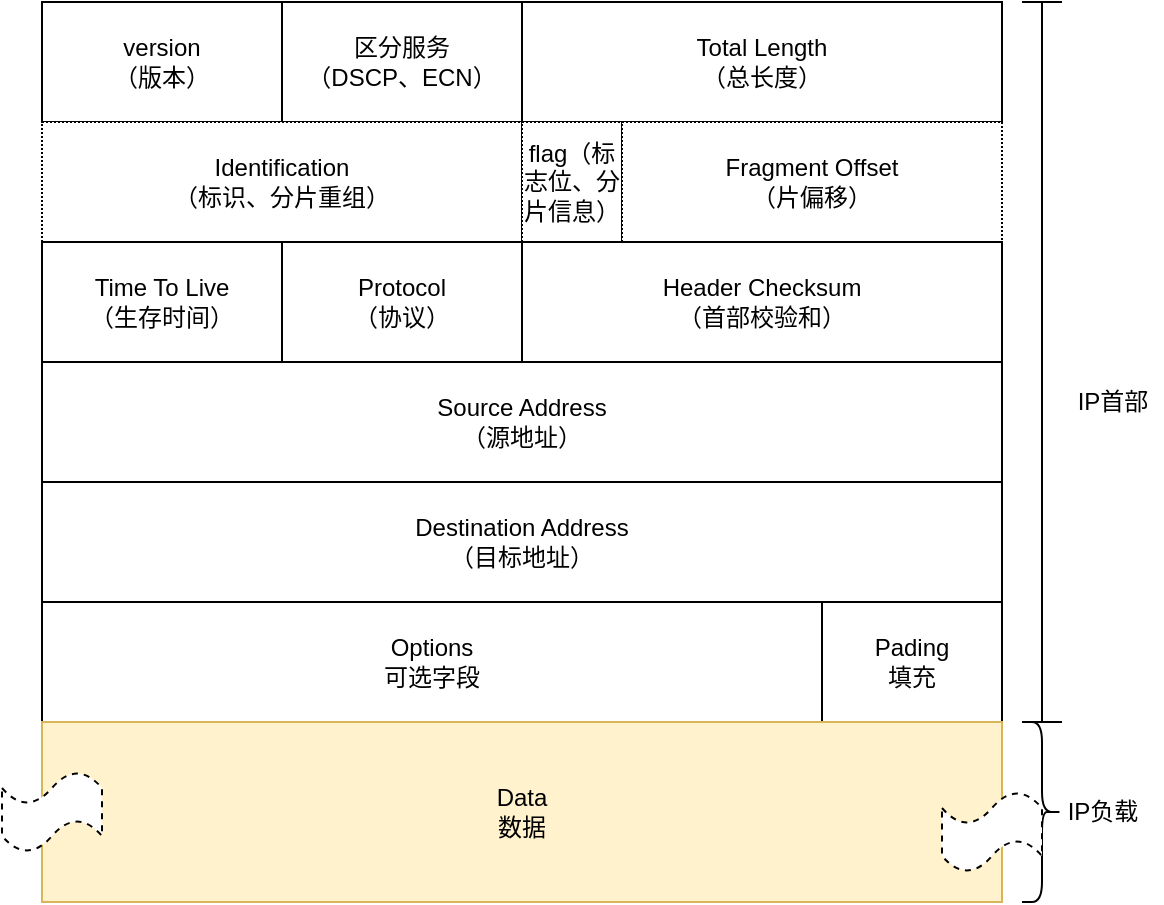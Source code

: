 <mxfile version="15.8.3" type="github">
  <diagram id="ixnTP7PrsZ1tJvnLcnKI" name="Page-1">
    <mxGraphModel dx="1422" dy="762" grid="1" gridSize="10" guides="1" tooltips="1" connect="1" arrows="1" fold="1" page="1" pageScale="1" pageWidth="827" pageHeight="1169" math="0" shadow="0">
      <root>
        <mxCell id="0" />
        <mxCell id="1" parent="0" />
        <mxCell id="mIng1DJrsQZJDd-Cd1Et-1" value="version&lt;br&gt;（版本）" style="rounded=0;whiteSpace=wrap;html=1;" parent="1" vertex="1">
          <mxGeometry x="120" y="80" width="120" height="60" as="geometry" />
        </mxCell>
        <mxCell id="mIng1DJrsQZJDd-Cd1Et-2" value="区分服务&lt;br&gt;（DSCP、ECN）" style="rounded=0;whiteSpace=wrap;html=1;" parent="1" vertex="1">
          <mxGeometry x="240" y="80" width="120" height="60" as="geometry" />
        </mxCell>
        <mxCell id="mIng1DJrsQZJDd-Cd1Et-3" value="Total Length&lt;br&gt;（总长度）" style="rounded=0;whiteSpace=wrap;html=1;" parent="1" vertex="1">
          <mxGeometry x="360" y="80" width="240" height="60" as="geometry" />
        </mxCell>
        <mxCell id="mIng1DJrsQZJDd-Cd1Et-4" value="Identification&lt;br&gt;（标识、分片重组）" style="rounded=0;whiteSpace=wrap;html=1;dashed=1;dashPattern=1 1;" parent="1" vertex="1">
          <mxGeometry x="120" y="140" width="240" height="60" as="geometry" />
        </mxCell>
        <mxCell id="mIng1DJrsQZJDd-Cd1Et-7" style="edgeStyle=orthogonalEdgeStyle;rounded=0;orthogonalLoop=1;jettySize=auto;html=1;exitX=1;exitY=0.5;exitDx=0;exitDy=0;entryX=0;entryY=0.5;entryDx=0;entryDy=0;" parent="1" source="mIng1DJrsQZJDd-Cd1Et-5" target="mIng1DJrsQZJDd-Cd1Et-6" edge="1">
          <mxGeometry relative="1" as="geometry" />
        </mxCell>
        <mxCell id="mIng1DJrsQZJDd-Cd1Et-5" value="flag（标志位、分片信息）" style="rounded=0;whiteSpace=wrap;html=1;dashed=1;dashPattern=1 1;" parent="1" vertex="1">
          <mxGeometry x="360" y="140" width="50" height="60" as="geometry" />
        </mxCell>
        <mxCell id="mIng1DJrsQZJDd-Cd1Et-6" value="Fragment Offset&lt;br&gt;（片偏移）" style="rounded=0;whiteSpace=wrap;html=1;dashed=1;dashPattern=1 1;" parent="1" vertex="1">
          <mxGeometry x="410" y="140" width="190" height="60" as="geometry" />
        </mxCell>
        <mxCell id="HwlnOimc46ugmF20U-wt-1" value="Time To Live&lt;br&gt;（生存时间）" style="rounded=0;whiteSpace=wrap;html=1;" vertex="1" parent="1">
          <mxGeometry x="120" y="200" width="120" height="60" as="geometry" />
        </mxCell>
        <mxCell id="HwlnOimc46ugmF20U-wt-2" value="Protocol&lt;br&gt;（协议）" style="rounded=0;whiteSpace=wrap;html=1;" vertex="1" parent="1">
          <mxGeometry x="240" y="200" width="120" height="60" as="geometry" />
        </mxCell>
        <mxCell id="HwlnOimc46ugmF20U-wt-3" value="Header Checksum&lt;br&gt;（首部校验和）" style="rounded=0;whiteSpace=wrap;html=1;" vertex="1" parent="1">
          <mxGeometry x="360" y="200" width="240" height="60" as="geometry" />
        </mxCell>
        <mxCell id="HwlnOimc46ugmF20U-wt-4" value="Source Address&lt;br&gt;（源地址）" style="rounded=0;whiteSpace=wrap;html=1;" vertex="1" parent="1">
          <mxGeometry x="120" y="260" width="480" height="60" as="geometry" />
        </mxCell>
        <mxCell id="HwlnOimc46ugmF20U-wt-5" value="Destination Address&lt;br&gt;（目标地址）" style="rounded=0;whiteSpace=wrap;html=1;" vertex="1" parent="1">
          <mxGeometry x="120" y="320" width="480" height="60" as="geometry" />
        </mxCell>
        <mxCell id="HwlnOimc46ugmF20U-wt-6" value="Options&lt;br&gt;可选字段" style="rounded=0;whiteSpace=wrap;html=1;" vertex="1" parent="1">
          <mxGeometry x="120" y="380" width="390" height="60" as="geometry" />
        </mxCell>
        <mxCell id="HwlnOimc46ugmF20U-wt-7" value="Pading&lt;br&gt;填充" style="rounded=0;whiteSpace=wrap;html=1;" vertex="1" parent="1">
          <mxGeometry x="510" y="380" width="90" height="60" as="geometry" />
        </mxCell>
        <mxCell id="HwlnOimc46ugmF20U-wt-8" value="Data&lt;br&gt;数据" style="rounded=0;whiteSpace=wrap;html=1;fillColor=#fff2cc;strokeColor=#d6b656;" vertex="1" parent="1">
          <mxGeometry x="120" y="440" width="480" height="90" as="geometry" />
        </mxCell>
        <mxCell id="HwlnOimc46ugmF20U-wt-10" value="" style="shape=curlyBracket;whiteSpace=wrap;html=1;rounded=1;flipH=1;" vertex="1" parent="1">
          <mxGeometry x="610" y="440" width="20" height="90" as="geometry" />
        </mxCell>
        <mxCell id="HwlnOimc46ugmF20U-wt-11" value="IP负载" style="text;html=1;resizable=0;autosize=1;align=center;verticalAlign=middle;points=[];fillColor=none;strokeColor=none;rounded=0;" vertex="1" parent="1">
          <mxGeometry x="625" y="475" width="50" height="20" as="geometry" />
        </mxCell>
        <mxCell id="HwlnOimc46ugmF20U-wt-12" value="" style="shape=crossbar;whiteSpace=wrap;html=1;rounded=1;direction=south;" vertex="1" parent="1">
          <mxGeometry x="610" y="80" width="20" height="360" as="geometry" />
        </mxCell>
        <mxCell id="HwlnOimc46ugmF20U-wt-13" value="IP首部" style="text;html=1;resizable=0;autosize=1;align=center;verticalAlign=middle;points=[];fillColor=none;strokeColor=none;rounded=0;" vertex="1" parent="1">
          <mxGeometry x="630" y="270" width="50" height="20" as="geometry" />
        </mxCell>
        <mxCell id="HwlnOimc46ugmF20U-wt-14" value="" style="shape=tape;whiteSpace=wrap;html=1;dashed=1;" vertex="1" parent="1">
          <mxGeometry x="100" y="465" width="50" height="40" as="geometry" />
        </mxCell>
        <mxCell id="HwlnOimc46ugmF20U-wt-15" value="" style="shape=tape;whiteSpace=wrap;html=1;dashed=1;" vertex="1" parent="1">
          <mxGeometry x="570" y="475" width="50" height="40" as="geometry" />
        </mxCell>
      </root>
    </mxGraphModel>
  </diagram>
</mxfile>
